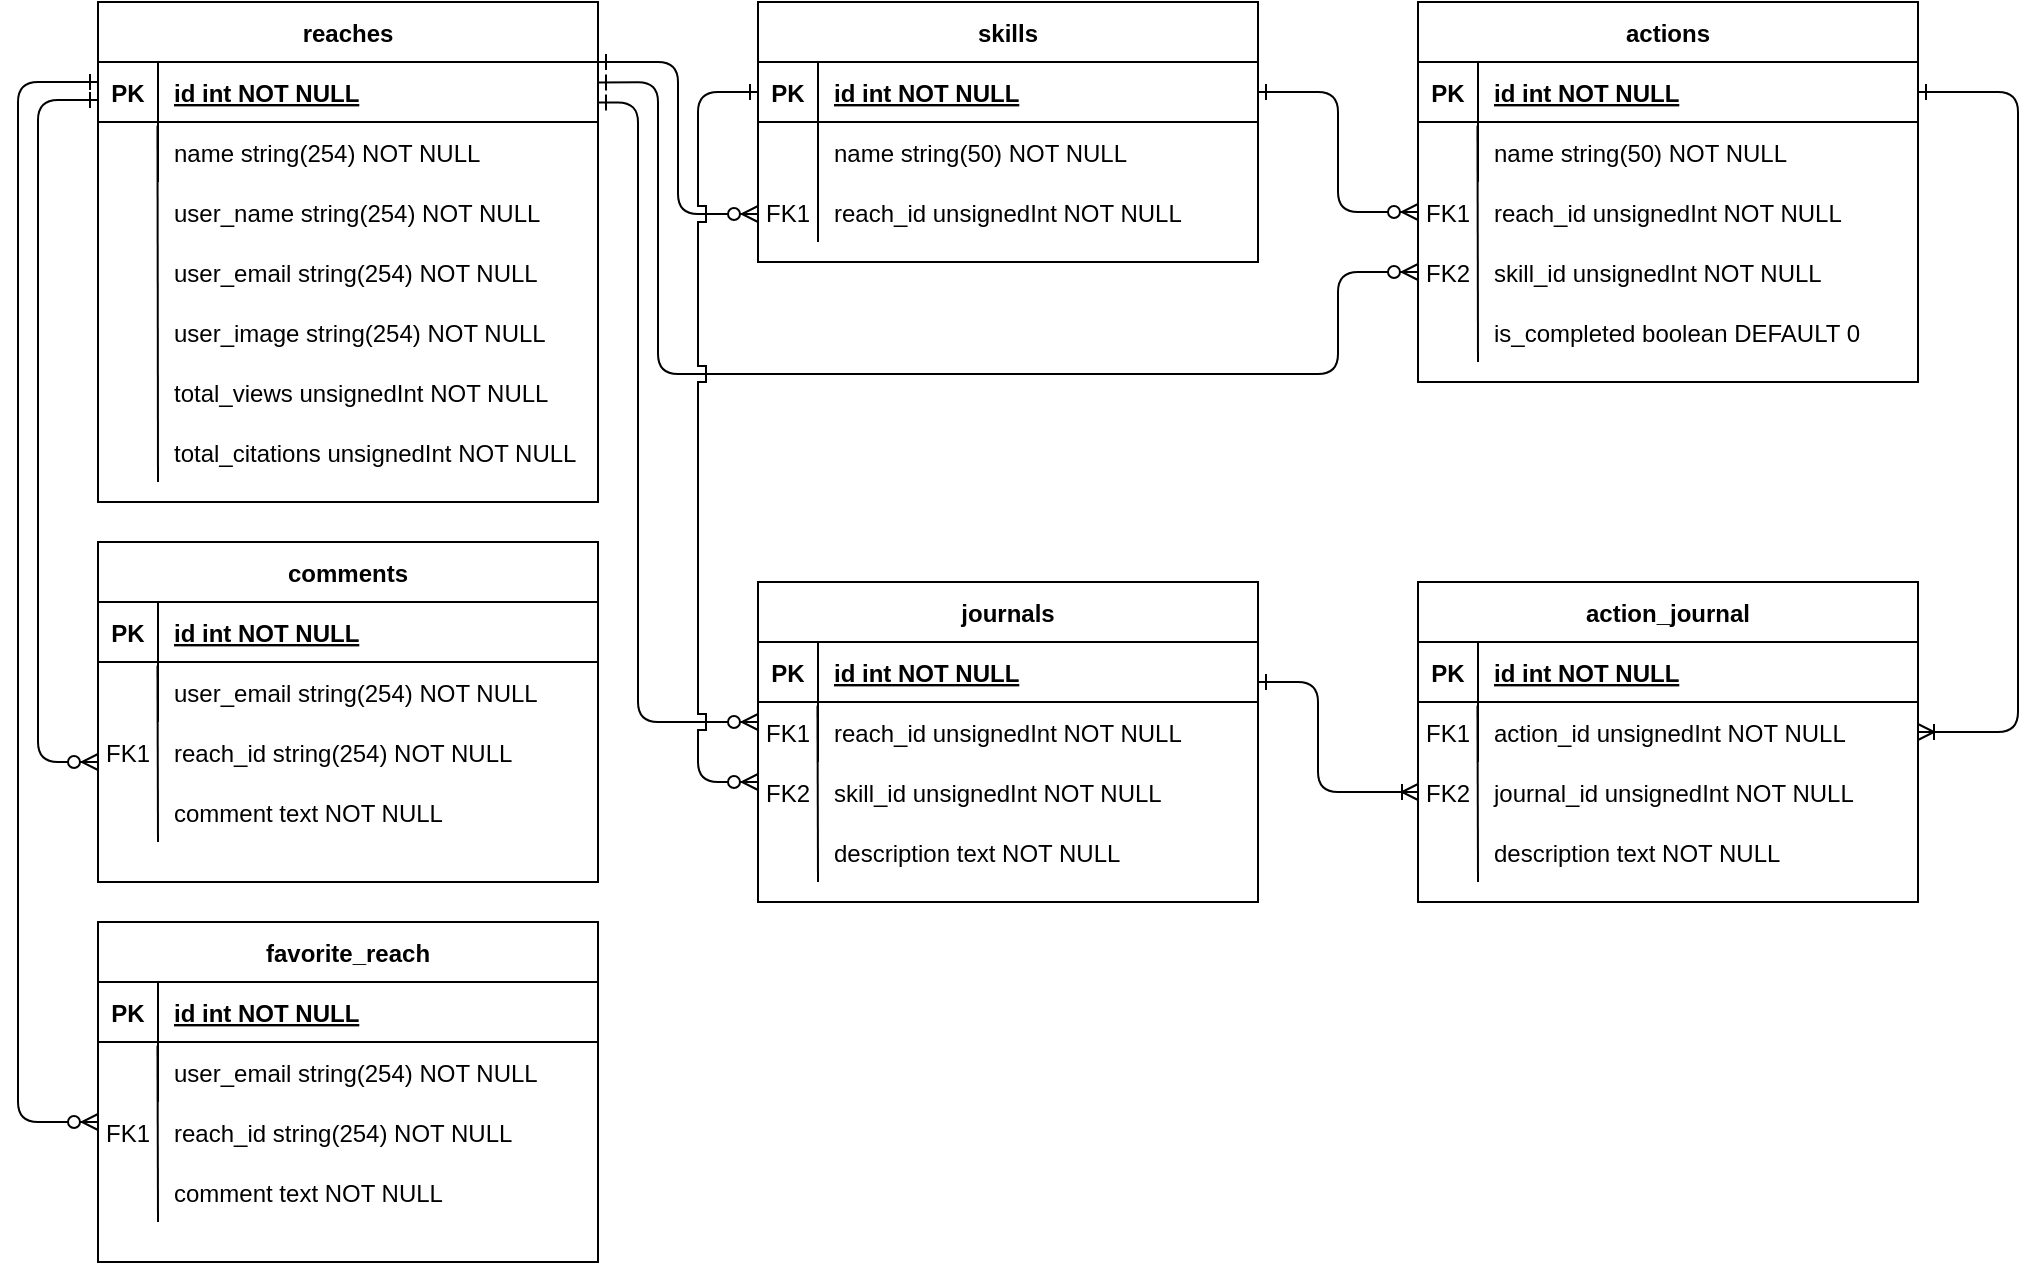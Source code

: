 <mxfile version="24.6.4" type="github">
  <diagram id="R2lEEEUBdFMjLlhIrx00" name="Page-1">
    <mxGraphModel dx="1200" dy="1643" grid="1" gridSize="10" guides="1" tooltips="1" connect="1" arrows="1" fold="1" page="1" pageScale="1" pageWidth="850" pageHeight="1100" math="0" shadow="0" extFonts="Permanent Marker^https://fonts.googleapis.com/css?family=Permanent+Marker">
      <root>
        <mxCell id="0" />
        <mxCell id="1" parent="0" />
        <mxCell id="C-vyLk0tnHw3VtMMgP7b-1" value="" style="edgeStyle=orthogonalEdgeStyle;endArrow=ERzeroToMany;startArrow=ERone;endFill=1;startFill=0;exitX=1;exitY=0;exitDx=0;exitDy=0;exitPerimeter=0;" parent="1" source="C-vyLk0tnHw3VtMMgP7b-24" edge="1">
          <mxGeometry width="100" height="100" relative="1" as="geometry">
            <mxPoint x="360" y="166" as="sourcePoint" />
            <mxPoint x="440" y="226" as="targetPoint" />
            <Array as="points">
              <mxPoint x="400" y="150" />
              <mxPoint x="400" y="226" />
            </Array>
          </mxGeometry>
        </mxCell>
        <mxCell id="C-vyLk0tnHw3VtMMgP7b-12" value="" style="edgeStyle=orthogonalEdgeStyle;endArrow=ERzeroToMany;startArrow=ERone;endFill=1;startFill=0;exitX=1;exitY=0.5;exitDx=0;exitDy=0;" parent="1" source="C-vyLk0tnHw3VtMMgP7b-3" edge="1">
          <mxGeometry width="100" height="100" relative="1" as="geometry">
            <mxPoint x="690.0" y="175.0" as="sourcePoint" />
            <mxPoint x="770" y="225" as="targetPoint" />
            <Array as="points">
              <mxPoint x="730" y="165" />
              <mxPoint x="730" y="225" />
            </Array>
          </mxGeometry>
        </mxCell>
        <mxCell id="C-vyLk0tnHw3VtMMgP7b-2" value="skills" style="shape=table;startSize=30;container=1;collapsible=1;childLayout=tableLayout;fixedRows=1;rowLines=0;fontStyle=1;align=center;resizeLast=1;" parent="1" vertex="1">
          <mxGeometry x="440" y="120" width="250" height="130" as="geometry" />
        </mxCell>
        <mxCell id="C-vyLk0tnHw3VtMMgP7b-3" value="" style="shape=partialRectangle;collapsible=0;dropTarget=0;pointerEvents=0;fillColor=none;points=[[0,0.5],[1,0.5]];portConstraint=eastwest;top=0;left=0;right=0;bottom=1;" parent="C-vyLk0tnHw3VtMMgP7b-2" vertex="1">
          <mxGeometry y="30" width="250" height="30" as="geometry" />
        </mxCell>
        <mxCell id="C-vyLk0tnHw3VtMMgP7b-4" value="PK" style="shape=partialRectangle;overflow=hidden;connectable=0;fillColor=none;top=0;left=0;bottom=0;right=0;fontStyle=1;" parent="C-vyLk0tnHw3VtMMgP7b-3" vertex="1">
          <mxGeometry width="30" height="30" as="geometry">
            <mxRectangle width="30" height="30" as="alternateBounds" />
          </mxGeometry>
        </mxCell>
        <mxCell id="C-vyLk0tnHw3VtMMgP7b-5" value="id int NOT NULL" style="shape=partialRectangle;overflow=hidden;connectable=0;fillColor=none;top=0;left=0;bottom=0;right=0;align=left;spacingLeft=6;fontStyle=5;" parent="C-vyLk0tnHw3VtMMgP7b-3" vertex="1">
          <mxGeometry x="30" width="220" height="30" as="geometry">
            <mxRectangle width="220" height="30" as="alternateBounds" />
          </mxGeometry>
        </mxCell>
        <mxCell id="C-vyLk0tnHw3VtMMgP7b-6" value="" style="shape=partialRectangle;collapsible=0;dropTarget=0;pointerEvents=0;fillColor=none;points=[[0,0.5],[1,0.5]];portConstraint=eastwest;top=0;left=0;right=0;bottom=0;" parent="C-vyLk0tnHw3VtMMgP7b-2" vertex="1">
          <mxGeometry y="60" width="250" height="30" as="geometry" />
        </mxCell>
        <mxCell id="C-vyLk0tnHw3VtMMgP7b-7" value="" style="shape=partialRectangle;overflow=hidden;connectable=0;fillColor=none;top=0;left=0;bottom=0;right=0;" parent="C-vyLk0tnHw3VtMMgP7b-6" vertex="1">
          <mxGeometry width="30" height="30" as="geometry">
            <mxRectangle width="30" height="30" as="alternateBounds" />
          </mxGeometry>
        </mxCell>
        <mxCell id="C-vyLk0tnHw3VtMMgP7b-8" value="name string(50) NOT NULL" style="shape=partialRectangle;overflow=hidden;connectable=0;fillColor=none;top=0;left=0;bottom=0;right=0;align=left;spacingLeft=6;" parent="C-vyLk0tnHw3VtMMgP7b-6" vertex="1">
          <mxGeometry x="30" width="220" height="30" as="geometry">
            <mxRectangle width="220" height="30" as="alternateBounds" />
          </mxGeometry>
        </mxCell>
        <mxCell id="C-vyLk0tnHw3VtMMgP7b-9" value="" style="shape=partialRectangle;collapsible=0;dropTarget=0;pointerEvents=0;fillColor=none;points=[[0,0.5],[1,0.5]];portConstraint=eastwest;top=0;left=0;right=0;bottom=0;" parent="C-vyLk0tnHw3VtMMgP7b-2" vertex="1">
          <mxGeometry y="90" width="250" height="30" as="geometry" />
        </mxCell>
        <mxCell id="C-vyLk0tnHw3VtMMgP7b-10" value="" style="shape=partialRectangle;overflow=hidden;connectable=0;fillColor=none;top=0;left=0;bottom=0;right=0;" parent="C-vyLk0tnHw3VtMMgP7b-9" vertex="1">
          <mxGeometry width="30" height="30" as="geometry">
            <mxRectangle width="30" height="30" as="alternateBounds" />
          </mxGeometry>
        </mxCell>
        <mxCell id="C-vyLk0tnHw3VtMMgP7b-11" value="reach_id unsignedInt NOT NULL" style="shape=partialRectangle;overflow=hidden;connectable=0;fillColor=none;top=0;left=0;bottom=0;right=0;align=left;spacingLeft=6;" parent="C-vyLk0tnHw3VtMMgP7b-9" vertex="1">
          <mxGeometry x="30" width="220" height="30" as="geometry">
            <mxRectangle width="220" height="30" as="alternateBounds" />
          </mxGeometry>
        </mxCell>
        <mxCell id="jO4dUV99TuY0_vHRossy-13" value="FK1" style="shape=partialRectangle;overflow=hidden;connectable=0;fillColor=none;top=0;left=0;bottom=0;right=0;" vertex="1" parent="1">
          <mxGeometry x="440" y="210" width="30" height="30" as="geometry">
            <mxRectangle width="30" height="30" as="alternateBounds" />
          </mxGeometry>
        </mxCell>
        <mxCell id="jO4dUV99TuY0_vHRossy-53" value="" style="group" vertex="1" connectable="0" parent="1">
          <mxGeometry x="110" y="120" width="250" height="250" as="geometry" />
        </mxCell>
        <mxCell id="C-vyLk0tnHw3VtMMgP7b-23" value="reaches" style="shape=table;startSize=30;container=1;collapsible=1;childLayout=tableLayout;fixedRows=1;rowLines=0;fontStyle=1;align=center;resizeLast=1;" parent="jO4dUV99TuY0_vHRossy-53" vertex="1">
          <mxGeometry width="250" height="250" as="geometry" />
        </mxCell>
        <mxCell id="C-vyLk0tnHw3VtMMgP7b-24" value="" style="shape=partialRectangle;collapsible=0;dropTarget=0;pointerEvents=0;fillColor=none;points=[[0,0.5],[1,0.5]];portConstraint=eastwest;top=0;left=0;right=0;bottom=1;" parent="C-vyLk0tnHw3VtMMgP7b-23" vertex="1">
          <mxGeometry y="30" width="250" height="30" as="geometry" />
        </mxCell>
        <mxCell id="C-vyLk0tnHw3VtMMgP7b-25" value="PK" style="shape=partialRectangle;overflow=hidden;connectable=0;fillColor=none;top=0;left=0;bottom=0;right=0;fontStyle=1;" parent="C-vyLk0tnHw3VtMMgP7b-24" vertex="1">
          <mxGeometry width="30" height="30" as="geometry">
            <mxRectangle width="30" height="30" as="alternateBounds" />
          </mxGeometry>
        </mxCell>
        <mxCell id="C-vyLk0tnHw3VtMMgP7b-26" value="id int NOT NULL " style="shape=partialRectangle;overflow=hidden;connectable=0;fillColor=none;top=0;left=0;bottom=0;right=0;align=left;spacingLeft=6;fontStyle=5;" parent="C-vyLk0tnHw3VtMMgP7b-24" vertex="1">
          <mxGeometry x="30" width="220" height="30" as="geometry">
            <mxRectangle width="220" height="30" as="alternateBounds" />
          </mxGeometry>
        </mxCell>
        <mxCell id="C-vyLk0tnHw3VtMMgP7b-27" value="" style="shape=partialRectangle;collapsible=0;dropTarget=0;pointerEvents=0;fillColor=none;points=[[0,0.5],[1,0.5]];portConstraint=eastwest;top=0;left=0;right=0;bottom=0;" parent="C-vyLk0tnHw3VtMMgP7b-23" vertex="1">
          <mxGeometry y="60" width="250" height="30" as="geometry" />
        </mxCell>
        <mxCell id="C-vyLk0tnHw3VtMMgP7b-28" value="" style="shape=partialRectangle;overflow=hidden;connectable=0;fillColor=none;top=0;left=0;bottom=0;right=0;" parent="C-vyLk0tnHw3VtMMgP7b-27" vertex="1">
          <mxGeometry width="30" height="30" as="geometry">
            <mxRectangle width="30" height="30" as="alternateBounds" />
          </mxGeometry>
        </mxCell>
        <mxCell id="C-vyLk0tnHw3VtMMgP7b-29" value="name string(254) NOT NULL" style="shape=partialRectangle;overflow=hidden;connectable=0;fillColor=none;top=0;left=0;bottom=0;right=0;align=left;spacingLeft=6;" parent="C-vyLk0tnHw3VtMMgP7b-27" vertex="1">
          <mxGeometry x="30" width="220" height="30" as="geometry">
            <mxRectangle width="220" height="30" as="alternateBounds" />
          </mxGeometry>
        </mxCell>
        <mxCell id="jO4dUV99TuY0_vHRossy-2" value="user_name string(254) NOT NULL" style="shape=partialRectangle;overflow=hidden;connectable=0;fillColor=none;top=0;left=0;bottom=0;right=0;align=left;spacingLeft=6;" vertex="1" parent="jO4dUV99TuY0_vHRossy-53">
          <mxGeometry x="30" y="90" width="220" height="30" as="geometry">
            <mxRectangle width="220" height="30" as="alternateBounds" />
          </mxGeometry>
        </mxCell>
        <mxCell id="jO4dUV99TuY0_vHRossy-8" value="" style="endArrow=none;html=1;rounded=0;entryX=0.119;entryY=0.064;entryDx=0;entryDy=0;entryPerimeter=0;" edge="1" parent="jO4dUV99TuY0_vHRossy-53" target="C-vyLk0tnHw3VtMMgP7b-27">
          <mxGeometry width="50" height="50" relative="1" as="geometry">
            <mxPoint x="30" y="240" as="sourcePoint" />
            <mxPoint x="40" y="75" as="targetPoint" />
          </mxGeometry>
        </mxCell>
        <mxCell id="jO4dUV99TuY0_vHRossy-9" value="user_email string(254) NOT NULL" style="shape=partialRectangle;overflow=hidden;connectable=0;fillColor=none;top=0;left=0;bottom=0;right=0;align=left;spacingLeft=6;" vertex="1" parent="jO4dUV99TuY0_vHRossy-53">
          <mxGeometry x="30" y="120" width="220" height="30" as="geometry">
            <mxRectangle width="220" height="30" as="alternateBounds" />
          </mxGeometry>
        </mxCell>
        <mxCell id="jO4dUV99TuY0_vHRossy-10" value="user_image string(254) NOT NULL" style="shape=partialRectangle;overflow=hidden;connectable=0;fillColor=none;top=0;left=0;bottom=0;right=0;align=left;spacingLeft=6;" vertex="1" parent="jO4dUV99TuY0_vHRossy-53">
          <mxGeometry x="30" y="150" width="220" height="30" as="geometry">
            <mxRectangle width="220" height="30" as="alternateBounds" />
          </mxGeometry>
        </mxCell>
        <mxCell id="jO4dUV99TuY0_vHRossy-11" value="total_views unsignedInt NOT NULL" style="shape=partialRectangle;overflow=hidden;connectable=0;fillColor=none;top=0;left=0;bottom=0;right=0;align=left;spacingLeft=6;" vertex="1" parent="jO4dUV99TuY0_vHRossy-53">
          <mxGeometry x="30" y="180" width="220" height="30" as="geometry">
            <mxRectangle width="220" height="30" as="alternateBounds" />
          </mxGeometry>
        </mxCell>
        <mxCell id="jO4dUV99TuY0_vHRossy-12" value="total_citations unsignedInt NOT NULL" style="shape=partialRectangle;overflow=hidden;connectable=0;fillColor=none;top=0;left=0;bottom=0;right=0;align=left;spacingLeft=6;" vertex="1" parent="jO4dUV99TuY0_vHRossy-53">
          <mxGeometry x="30" y="210" width="220" height="30" as="geometry">
            <mxRectangle width="220" height="30" as="alternateBounds" />
          </mxGeometry>
        </mxCell>
        <mxCell id="jO4dUV99TuY0_vHRossy-55" value="journals" style="shape=table;startSize=30;container=1;collapsible=1;childLayout=tableLayout;fixedRows=1;rowLines=0;fontStyle=1;align=center;resizeLast=1;" vertex="1" parent="1">
          <mxGeometry x="440" y="410" width="250" height="160" as="geometry" />
        </mxCell>
        <mxCell id="jO4dUV99TuY0_vHRossy-56" value="" style="shape=partialRectangle;collapsible=0;dropTarget=0;pointerEvents=0;fillColor=none;points=[[0,0.5],[1,0.5]];portConstraint=eastwest;top=0;left=0;right=0;bottom=1;" vertex="1" parent="jO4dUV99TuY0_vHRossy-55">
          <mxGeometry y="30" width="250" height="30" as="geometry" />
        </mxCell>
        <mxCell id="jO4dUV99TuY0_vHRossy-57" value="PK" style="shape=partialRectangle;overflow=hidden;connectable=0;fillColor=none;top=0;left=0;bottom=0;right=0;fontStyle=1;" vertex="1" parent="jO4dUV99TuY0_vHRossy-56">
          <mxGeometry width="30" height="30" as="geometry">
            <mxRectangle width="30" height="30" as="alternateBounds" />
          </mxGeometry>
        </mxCell>
        <mxCell id="jO4dUV99TuY0_vHRossy-58" value="id int NOT NULL " style="shape=partialRectangle;overflow=hidden;connectable=0;fillColor=none;top=0;left=0;bottom=0;right=0;align=left;spacingLeft=6;fontStyle=5;" vertex="1" parent="jO4dUV99TuY0_vHRossy-56">
          <mxGeometry x="30" width="220" height="30" as="geometry">
            <mxRectangle width="220" height="30" as="alternateBounds" />
          </mxGeometry>
        </mxCell>
        <mxCell id="jO4dUV99TuY0_vHRossy-59" value="" style="shape=partialRectangle;collapsible=0;dropTarget=0;pointerEvents=0;fillColor=none;points=[[0,0.5],[1,0.5]];portConstraint=eastwest;top=0;left=0;right=0;bottom=0;" vertex="1" parent="jO4dUV99TuY0_vHRossy-55">
          <mxGeometry y="60" width="250" height="30" as="geometry" />
        </mxCell>
        <mxCell id="jO4dUV99TuY0_vHRossy-60" value="" style="shape=partialRectangle;overflow=hidden;connectable=0;fillColor=none;top=0;left=0;bottom=0;right=0;" vertex="1" parent="jO4dUV99TuY0_vHRossy-59">
          <mxGeometry width="30" height="30" as="geometry">
            <mxRectangle width="30" height="30" as="alternateBounds" />
          </mxGeometry>
        </mxCell>
        <mxCell id="jO4dUV99TuY0_vHRossy-61" value="reach_id unsignedInt NOT NULL" style="shape=partialRectangle;overflow=hidden;connectable=0;fillColor=none;top=0;left=0;bottom=0;right=0;align=left;spacingLeft=6;" vertex="1" parent="jO4dUV99TuY0_vHRossy-59">
          <mxGeometry x="30" width="220" height="30" as="geometry">
            <mxRectangle width="220" height="30" as="alternateBounds" />
          </mxGeometry>
        </mxCell>
        <mxCell id="jO4dUV99TuY0_vHRossy-62" value="skill_id unsignedInt NOT NULL" style="shape=partialRectangle;overflow=hidden;connectable=0;fillColor=none;top=0;left=0;bottom=0;right=0;align=left;spacingLeft=6;" vertex="1" parent="1">
          <mxGeometry x="470" y="500" width="220" height="30" as="geometry">
            <mxRectangle width="220" height="30" as="alternateBounds" />
          </mxGeometry>
        </mxCell>
        <mxCell id="jO4dUV99TuY0_vHRossy-63" value="" style="endArrow=none;html=1;rounded=0;entryX=0.119;entryY=0.064;entryDx=0;entryDy=0;entryPerimeter=0;" edge="1" parent="1" target="jO4dUV99TuY0_vHRossy-59">
          <mxGeometry width="50" height="50" relative="1" as="geometry">
            <mxPoint x="470" y="560" as="sourcePoint" />
            <mxPoint x="470" y="485" as="targetPoint" />
          </mxGeometry>
        </mxCell>
        <mxCell id="jO4dUV99TuY0_vHRossy-64" value="description text NOT NULL" style="shape=partialRectangle;overflow=hidden;connectable=0;fillColor=none;top=0;left=0;bottom=0;right=0;align=left;spacingLeft=6;" vertex="1" parent="1">
          <mxGeometry x="470" y="530" width="220" height="30" as="geometry">
            <mxRectangle width="220" height="30" as="alternateBounds" />
          </mxGeometry>
        </mxCell>
        <mxCell id="jO4dUV99TuY0_vHRossy-68" value="" style="group" vertex="1" connectable="0" parent="1">
          <mxGeometry x="770" y="120" width="250" height="190" as="geometry" />
        </mxCell>
        <mxCell id="jO4dUV99TuY0_vHRossy-37" value="actions" style="shape=table;startSize=30;container=1;collapsible=1;childLayout=tableLayout;fixedRows=1;rowLines=0;fontStyle=1;align=center;resizeLast=1;" vertex="1" parent="jO4dUV99TuY0_vHRossy-68">
          <mxGeometry width="250" height="190" as="geometry" />
        </mxCell>
        <mxCell id="jO4dUV99TuY0_vHRossy-38" value="" style="shape=partialRectangle;collapsible=0;dropTarget=0;pointerEvents=0;fillColor=none;points=[[0,0.5],[1,0.5]];portConstraint=eastwest;top=0;left=0;right=0;bottom=1;" vertex="1" parent="jO4dUV99TuY0_vHRossy-37">
          <mxGeometry y="30" width="250" height="30" as="geometry" />
        </mxCell>
        <mxCell id="jO4dUV99TuY0_vHRossy-39" value="PK" style="shape=partialRectangle;overflow=hidden;connectable=0;fillColor=none;top=0;left=0;bottom=0;right=0;fontStyle=1;" vertex="1" parent="jO4dUV99TuY0_vHRossy-38">
          <mxGeometry width="30" height="30" as="geometry">
            <mxRectangle width="30" height="30" as="alternateBounds" />
          </mxGeometry>
        </mxCell>
        <mxCell id="jO4dUV99TuY0_vHRossy-40" value="id int NOT NULL " style="shape=partialRectangle;overflow=hidden;connectable=0;fillColor=none;top=0;left=0;bottom=0;right=0;align=left;spacingLeft=6;fontStyle=5;" vertex="1" parent="jO4dUV99TuY0_vHRossy-38">
          <mxGeometry x="30" width="220" height="30" as="geometry">
            <mxRectangle width="220" height="30" as="alternateBounds" />
          </mxGeometry>
        </mxCell>
        <mxCell id="jO4dUV99TuY0_vHRossy-41" value="" style="shape=partialRectangle;collapsible=0;dropTarget=0;pointerEvents=0;fillColor=none;points=[[0,0.5],[1,0.5]];portConstraint=eastwest;top=0;left=0;right=0;bottom=0;" vertex="1" parent="jO4dUV99TuY0_vHRossy-37">
          <mxGeometry y="60" width="250" height="30" as="geometry" />
        </mxCell>
        <mxCell id="jO4dUV99TuY0_vHRossy-42" value="" style="shape=partialRectangle;overflow=hidden;connectable=0;fillColor=none;top=0;left=0;bottom=0;right=0;" vertex="1" parent="jO4dUV99TuY0_vHRossy-41">
          <mxGeometry width="30" height="30" as="geometry">
            <mxRectangle width="30" height="30" as="alternateBounds" />
          </mxGeometry>
        </mxCell>
        <mxCell id="jO4dUV99TuY0_vHRossy-43" value="name string(50) NOT NULL" style="shape=partialRectangle;overflow=hidden;connectable=0;fillColor=none;top=0;left=0;bottom=0;right=0;align=left;spacingLeft=6;" vertex="1" parent="jO4dUV99TuY0_vHRossy-41">
          <mxGeometry x="30" width="220" height="30" as="geometry">
            <mxRectangle width="220" height="30" as="alternateBounds" />
          </mxGeometry>
        </mxCell>
        <mxCell id="jO4dUV99TuY0_vHRossy-44" value="reach_id unsignedInt NOT NULL" style="shape=partialRectangle;overflow=hidden;connectable=0;fillColor=none;top=0;left=0;bottom=0;right=0;align=left;spacingLeft=6;" vertex="1" parent="jO4dUV99TuY0_vHRossy-68">
          <mxGeometry x="30" y="90" width="220" height="30" as="geometry">
            <mxRectangle width="220" height="30" as="alternateBounds" />
          </mxGeometry>
        </mxCell>
        <mxCell id="jO4dUV99TuY0_vHRossy-45" value="" style="endArrow=none;html=1;rounded=0;entryX=0.119;entryY=0.064;entryDx=0;entryDy=0;entryPerimeter=0;" edge="1" parent="jO4dUV99TuY0_vHRossy-68" target="jO4dUV99TuY0_vHRossy-41">
          <mxGeometry width="50" height="50" relative="1" as="geometry">
            <mxPoint x="30" y="180" as="sourcePoint" />
            <mxPoint x="30" y="75" as="targetPoint" />
          </mxGeometry>
        </mxCell>
        <mxCell id="jO4dUV99TuY0_vHRossy-46" value="skill_id unsignedInt NOT NULL" style="shape=partialRectangle;overflow=hidden;connectable=0;fillColor=none;top=0;left=0;bottom=0;right=0;align=left;spacingLeft=6;" vertex="1" parent="jO4dUV99TuY0_vHRossy-68">
          <mxGeometry x="30" y="120" width="220" height="30" as="geometry">
            <mxRectangle width="220" height="30" as="alternateBounds" />
          </mxGeometry>
        </mxCell>
        <mxCell id="jO4dUV99TuY0_vHRossy-47" value="is_completed boolean DEFAULT 0" style="shape=partialRectangle;overflow=hidden;connectable=0;fillColor=none;top=0;left=0;bottom=0;right=0;align=left;spacingLeft=6;" vertex="1" parent="jO4dUV99TuY0_vHRossy-68">
          <mxGeometry x="30" y="150" width="220" height="30" as="geometry">
            <mxRectangle width="220" height="30" as="alternateBounds" />
          </mxGeometry>
        </mxCell>
        <mxCell id="jO4dUV99TuY0_vHRossy-69" value="FK1" style="shape=partialRectangle;overflow=hidden;connectable=0;fillColor=none;top=0;left=0;bottom=0;right=0;" vertex="1" parent="jO4dUV99TuY0_vHRossy-68">
          <mxGeometry y="90" width="30" height="30" as="geometry">
            <mxRectangle width="30" height="30" as="alternateBounds" />
          </mxGeometry>
        </mxCell>
        <mxCell id="jO4dUV99TuY0_vHRossy-70" value="FK2" style="shape=partialRectangle;overflow=hidden;connectable=0;fillColor=none;top=0;left=0;bottom=0;right=0;" vertex="1" parent="jO4dUV99TuY0_vHRossy-68">
          <mxGeometry y="120" width="30" height="30" as="geometry">
            <mxRectangle width="30" height="30" as="alternateBounds" />
          </mxGeometry>
        </mxCell>
        <mxCell id="jO4dUV99TuY0_vHRossy-72" value="" style="edgeStyle=orthogonalEdgeStyle;endArrow=ERzeroToMany;startArrow=ERone;endFill=1;startFill=0;rounded=1;jumpStyle=sharp;jumpSize=8;strokeColor=default;exitX=1;exitY=0.34;exitDx=0;exitDy=0;exitPerimeter=0;" edge="1" parent="1" source="C-vyLk0tnHw3VtMMgP7b-24">
          <mxGeometry width="100" height="100" relative="1" as="geometry">
            <mxPoint x="361" y="160" as="sourcePoint" />
            <mxPoint x="770" y="255" as="targetPoint" />
            <Array as="points">
              <mxPoint x="361" y="160" />
              <mxPoint x="390" y="160" />
              <mxPoint x="390" y="306" />
              <mxPoint x="730" y="306" />
              <mxPoint x="730" y="255" />
            </Array>
          </mxGeometry>
        </mxCell>
        <mxCell id="jO4dUV99TuY0_vHRossy-80" value="FK1" style="shape=partialRectangle;overflow=hidden;connectable=0;fillColor=none;top=0;left=0;bottom=0;right=0;" vertex="1" parent="1">
          <mxGeometry x="440" y="470" width="30" height="30" as="geometry">
            <mxRectangle width="30" height="30" as="alternateBounds" />
          </mxGeometry>
        </mxCell>
        <mxCell id="jO4dUV99TuY0_vHRossy-81" value="" style="edgeStyle=orthogonalEdgeStyle;endArrow=ERzeroToMany;startArrow=ERone;endFill=1;startFill=0;rounded=1;jumpStyle=sharp;jumpSize=8;strokeColor=default;exitX=1;exitY=0.674;exitDx=0;exitDy=0;exitPerimeter=0;" edge="1" parent="1" source="C-vyLk0tnHw3VtMMgP7b-24">
          <mxGeometry width="100" height="100" relative="1" as="geometry">
            <mxPoint x="370" y="185" as="sourcePoint" />
            <mxPoint x="440" y="480" as="targetPoint" />
            <Array as="points">
              <mxPoint x="380" y="170" />
              <mxPoint x="380" y="480" />
            </Array>
          </mxGeometry>
        </mxCell>
        <mxCell id="jO4dUV99TuY0_vHRossy-82" value="" style="edgeStyle=orthogonalEdgeStyle;endArrow=ERzeroToMany;startArrow=ERone;endFill=1;startFill=0;rounded=1;jumpStyle=sharp;jumpSize=8;strokeColor=default;exitX=0;exitY=0.5;exitDx=0;exitDy=0;" edge="1" parent="1" source="C-vyLk0tnHw3VtMMgP7b-3">
          <mxGeometry width="100" height="100" relative="1" as="geometry">
            <mxPoint x="360" y="200" as="sourcePoint" />
            <mxPoint x="440" y="510" as="targetPoint" />
            <Array as="points">
              <mxPoint x="410" y="165" />
              <mxPoint x="410" y="510" />
            </Array>
          </mxGeometry>
        </mxCell>
        <mxCell id="jO4dUV99TuY0_vHRossy-83" value="FK2" style="shape=partialRectangle;overflow=hidden;connectable=0;fillColor=none;top=0;left=0;bottom=0;right=0;" vertex="1" parent="1">
          <mxGeometry x="440" y="500" width="30" height="30" as="geometry">
            <mxRectangle width="30" height="30" as="alternateBounds" />
          </mxGeometry>
        </mxCell>
        <mxCell id="jO4dUV99TuY0_vHRossy-84" value="action_journal" style="shape=table;startSize=30;container=1;collapsible=1;childLayout=tableLayout;fixedRows=1;rowLines=0;fontStyle=1;align=center;resizeLast=1;" vertex="1" parent="1">
          <mxGeometry x="770" y="410" width="250" height="160" as="geometry" />
        </mxCell>
        <mxCell id="jO4dUV99TuY0_vHRossy-85" value="" style="shape=partialRectangle;collapsible=0;dropTarget=0;pointerEvents=0;fillColor=none;points=[[0,0.5],[1,0.5]];portConstraint=eastwest;top=0;left=0;right=0;bottom=1;" vertex="1" parent="jO4dUV99TuY0_vHRossy-84">
          <mxGeometry y="30" width="250" height="30" as="geometry" />
        </mxCell>
        <mxCell id="jO4dUV99TuY0_vHRossy-86" value="PK" style="shape=partialRectangle;overflow=hidden;connectable=0;fillColor=none;top=0;left=0;bottom=0;right=0;fontStyle=1;" vertex="1" parent="jO4dUV99TuY0_vHRossy-85">
          <mxGeometry width="30" height="30" as="geometry">
            <mxRectangle width="30" height="30" as="alternateBounds" />
          </mxGeometry>
        </mxCell>
        <mxCell id="jO4dUV99TuY0_vHRossy-87" value="id int NOT NULL " style="shape=partialRectangle;overflow=hidden;connectable=0;fillColor=none;top=0;left=0;bottom=0;right=0;align=left;spacingLeft=6;fontStyle=5;" vertex="1" parent="jO4dUV99TuY0_vHRossy-85">
          <mxGeometry x="30" width="220" height="30" as="geometry">
            <mxRectangle width="220" height="30" as="alternateBounds" />
          </mxGeometry>
        </mxCell>
        <mxCell id="jO4dUV99TuY0_vHRossy-88" value="" style="shape=partialRectangle;collapsible=0;dropTarget=0;pointerEvents=0;fillColor=none;points=[[0,0.5],[1,0.5]];portConstraint=eastwest;top=0;left=0;right=0;bottom=0;" vertex="1" parent="jO4dUV99TuY0_vHRossy-84">
          <mxGeometry y="60" width="250" height="30" as="geometry" />
        </mxCell>
        <mxCell id="jO4dUV99TuY0_vHRossy-89" value="" style="shape=partialRectangle;overflow=hidden;connectable=0;fillColor=none;top=0;left=0;bottom=0;right=0;" vertex="1" parent="jO4dUV99TuY0_vHRossy-88">
          <mxGeometry width="30" height="30" as="geometry">
            <mxRectangle width="30" height="30" as="alternateBounds" />
          </mxGeometry>
        </mxCell>
        <mxCell id="jO4dUV99TuY0_vHRossy-90" value="action_id unsignedInt NOT NULL" style="shape=partialRectangle;overflow=hidden;connectable=0;fillColor=none;top=0;left=0;bottom=0;right=0;align=left;spacingLeft=6;" vertex="1" parent="jO4dUV99TuY0_vHRossy-88">
          <mxGeometry x="30" width="220" height="30" as="geometry">
            <mxRectangle width="220" height="30" as="alternateBounds" />
          </mxGeometry>
        </mxCell>
        <mxCell id="jO4dUV99TuY0_vHRossy-91" value="journal_id unsignedInt NOT NULL" style="shape=partialRectangle;overflow=hidden;connectable=0;fillColor=none;top=0;left=0;bottom=0;right=0;align=left;spacingLeft=6;" vertex="1" parent="1">
          <mxGeometry x="800" y="500" width="220" height="30" as="geometry">
            <mxRectangle width="220" height="30" as="alternateBounds" />
          </mxGeometry>
        </mxCell>
        <mxCell id="jO4dUV99TuY0_vHRossy-92" value="" style="endArrow=none;html=1;rounded=0;entryX=0.119;entryY=0.064;entryDx=0;entryDy=0;entryPerimeter=0;" edge="1" parent="1" target="jO4dUV99TuY0_vHRossy-88">
          <mxGeometry width="50" height="50" relative="1" as="geometry">
            <mxPoint x="800" y="560" as="sourcePoint" />
            <mxPoint x="800" y="485" as="targetPoint" />
          </mxGeometry>
        </mxCell>
        <mxCell id="jO4dUV99TuY0_vHRossy-93" value="description text NOT NULL" style="shape=partialRectangle;overflow=hidden;connectable=0;fillColor=none;top=0;left=0;bottom=0;right=0;align=left;spacingLeft=6;" vertex="1" parent="1">
          <mxGeometry x="800" y="530" width="220" height="30" as="geometry">
            <mxRectangle width="220" height="30" as="alternateBounds" />
          </mxGeometry>
        </mxCell>
        <mxCell id="jO4dUV99TuY0_vHRossy-94" value="FK1" style="shape=partialRectangle;overflow=hidden;connectable=0;fillColor=none;top=0;left=0;bottom=0;right=0;" vertex="1" parent="1">
          <mxGeometry x="770" y="470" width="30" height="30" as="geometry">
            <mxRectangle width="30" height="30" as="alternateBounds" />
          </mxGeometry>
        </mxCell>
        <mxCell id="jO4dUV99TuY0_vHRossy-95" value="FK2" style="shape=partialRectangle;overflow=hidden;connectable=0;fillColor=none;top=0;left=0;bottom=0;right=0;" vertex="1" parent="1">
          <mxGeometry x="770" y="500" width="30" height="30" as="geometry">
            <mxRectangle width="30" height="30" as="alternateBounds" />
          </mxGeometry>
        </mxCell>
        <mxCell id="jO4dUV99TuY0_vHRossy-98" value="" style="edgeStyle=orthogonalEdgeStyle;endArrow=ERoneToMany;startArrow=ERone;endFill=0;startFill=0;rounded=1;jumpStyle=sharp;jumpSize=8;strokeColor=default;" edge="1" parent="1">
          <mxGeometry width="100" height="100" relative="1" as="geometry">
            <mxPoint x="690" y="460" as="sourcePoint" />
            <mxPoint x="770" y="515" as="targetPoint" />
            <Array as="points">
              <mxPoint x="690" y="460" />
              <mxPoint x="720" y="460" />
              <mxPoint x="720" y="515" />
            </Array>
          </mxGeometry>
        </mxCell>
        <mxCell id="jO4dUV99TuY0_vHRossy-99" value="" style="edgeStyle=orthogonalEdgeStyle;endArrow=ERoneToMany;startArrow=ERone;endFill=0;startFill=0;rounded=1;jumpStyle=sharp;jumpSize=8;strokeColor=default;exitX=1;exitY=0.5;exitDx=0;exitDy=0;" edge="1" parent="1" source="jO4dUV99TuY0_vHRossy-38">
          <mxGeometry width="100" height="100" relative="1" as="geometry">
            <mxPoint x="880" y="340" as="sourcePoint" />
            <mxPoint x="1020" y="485" as="targetPoint" />
            <Array as="points">
              <mxPoint x="1070" y="165" />
              <mxPoint x="1070" y="485" />
            </Array>
          </mxGeometry>
        </mxCell>
        <mxCell id="jO4dUV99TuY0_vHRossy-115" value="comments" style="shape=table;startSize=30;container=1;collapsible=1;childLayout=tableLayout;fixedRows=1;rowLines=0;fontStyle=1;align=center;resizeLast=1;" vertex="1" parent="1">
          <mxGeometry x="110" y="390" width="250" height="170" as="geometry" />
        </mxCell>
        <mxCell id="jO4dUV99TuY0_vHRossy-116" value="" style="shape=partialRectangle;collapsible=0;dropTarget=0;pointerEvents=0;fillColor=none;points=[[0,0.5],[1,0.5]];portConstraint=eastwest;top=0;left=0;right=0;bottom=1;" vertex="1" parent="jO4dUV99TuY0_vHRossy-115">
          <mxGeometry y="30" width="250" height="30" as="geometry" />
        </mxCell>
        <mxCell id="jO4dUV99TuY0_vHRossy-117" value="PK" style="shape=partialRectangle;overflow=hidden;connectable=0;fillColor=none;top=0;left=0;bottom=0;right=0;fontStyle=1;" vertex="1" parent="jO4dUV99TuY0_vHRossy-116">
          <mxGeometry width="30" height="30" as="geometry">
            <mxRectangle width="30" height="30" as="alternateBounds" />
          </mxGeometry>
        </mxCell>
        <mxCell id="jO4dUV99TuY0_vHRossy-118" value="id int NOT NULL " style="shape=partialRectangle;overflow=hidden;connectable=0;fillColor=none;top=0;left=0;bottom=0;right=0;align=left;spacingLeft=6;fontStyle=5;" vertex="1" parent="jO4dUV99TuY0_vHRossy-116">
          <mxGeometry x="30" width="220" height="30" as="geometry">
            <mxRectangle width="220" height="30" as="alternateBounds" />
          </mxGeometry>
        </mxCell>
        <mxCell id="jO4dUV99TuY0_vHRossy-119" value="" style="shape=partialRectangle;collapsible=0;dropTarget=0;pointerEvents=0;fillColor=none;points=[[0,0.5],[1,0.5]];portConstraint=eastwest;top=0;left=0;right=0;bottom=0;" vertex="1" parent="jO4dUV99TuY0_vHRossy-115">
          <mxGeometry y="60" width="250" height="30" as="geometry" />
        </mxCell>
        <mxCell id="jO4dUV99TuY0_vHRossy-120" value="" style="shape=partialRectangle;overflow=hidden;connectable=0;fillColor=none;top=0;left=0;bottom=0;right=0;" vertex="1" parent="jO4dUV99TuY0_vHRossy-119">
          <mxGeometry width="30" height="30" as="geometry">
            <mxRectangle width="30" height="30" as="alternateBounds" />
          </mxGeometry>
        </mxCell>
        <mxCell id="jO4dUV99TuY0_vHRossy-121" value="user_email string(254) NOT NULL" style="shape=partialRectangle;overflow=hidden;connectable=0;fillColor=none;top=0;left=0;bottom=0;right=0;align=left;spacingLeft=6;" vertex="1" parent="jO4dUV99TuY0_vHRossy-119">
          <mxGeometry x="30" width="220" height="30" as="geometry">
            <mxRectangle width="220" height="30" as="alternateBounds" />
          </mxGeometry>
        </mxCell>
        <mxCell id="jO4dUV99TuY0_vHRossy-122" value="reach_id string(254) NOT NULL" style="shape=partialRectangle;overflow=hidden;connectable=0;fillColor=none;top=0;left=0;bottom=0;right=0;align=left;spacingLeft=6;" vertex="1" parent="1">
          <mxGeometry x="140" y="480" width="220" height="30" as="geometry">
            <mxRectangle width="220" height="30" as="alternateBounds" />
          </mxGeometry>
        </mxCell>
        <mxCell id="jO4dUV99TuY0_vHRossy-123" value="" style="endArrow=none;html=1;rounded=0;entryX=0.119;entryY=0.064;entryDx=0;entryDy=0;entryPerimeter=0;" edge="1" parent="1" target="jO4dUV99TuY0_vHRossy-119">
          <mxGeometry width="50" height="50" relative="1" as="geometry">
            <mxPoint x="140" y="540" as="sourcePoint" />
            <mxPoint x="150" y="465" as="targetPoint" />
          </mxGeometry>
        </mxCell>
        <mxCell id="jO4dUV99TuY0_vHRossy-124" value="comment text NOT NULL" style="shape=partialRectangle;overflow=hidden;connectable=0;fillColor=none;top=0;left=0;bottom=0;right=0;align=left;spacingLeft=6;" vertex="1" parent="1">
          <mxGeometry x="140" y="510" width="220" height="30" as="geometry">
            <mxRectangle width="220" height="30" as="alternateBounds" />
          </mxGeometry>
        </mxCell>
        <mxCell id="jO4dUV99TuY0_vHRossy-128" value="" style="edgeStyle=orthogonalEdgeStyle;endArrow=ERzeroToMany;startArrow=ERone;endFill=1;startFill=0;rounded=1;jumpStyle=sharp;jumpSize=8;strokeColor=default;exitX=0;exitY=0.5;exitDx=0;exitDy=0;" edge="1" parent="1">
          <mxGeometry width="100" height="100" relative="1" as="geometry">
            <mxPoint x="110" y="169" as="sourcePoint" />
            <mxPoint x="110" y="500" as="targetPoint" />
            <Array as="points">
              <mxPoint x="80" y="169" />
              <mxPoint x="80" y="500" />
            </Array>
          </mxGeometry>
        </mxCell>
        <mxCell id="jO4dUV99TuY0_vHRossy-129" value="FK1" style="shape=partialRectangle;overflow=hidden;connectable=0;fillColor=none;top=0;left=0;bottom=0;right=0;" vertex="1" parent="1">
          <mxGeometry x="110" y="480" width="30" height="30" as="geometry">
            <mxRectangle width="30" height="30" as="alternateBounds" />
          </mxGeometry>
        </mxCell>
        <mxCell id="jO4dUV99TuY0_vHRossy-140" value="favorite_reach" style="shape=table;startSize=30;container=1;collapsible=1;childLayout=tableLayout;fixedRows=1;rowLines=0;fontStyle=1;align=center;resizeLast=1;" vertex="1" parent="1">
          <mxGeometry x="110" y="580" width="250" height="170" as="geometry" />
        </mxCell>
        <mxCell id="jO4dUV99TuY0_vHRossy-141" value="" style="shape=partialRectangle;collapsible=0;dropTarget=0;pointerEvents=0;fillColor=none;points=[[0,0.5],[1,0.5]];portConstraint=eastwest;top=0;left=0;right=0;bottom=1;" vertex="1" parent="jO4dUV99TuY0_vHRossy-140">
          <mxGeometry y="30" width="250" height="30" as="geometry" />
        </mxCell>
        <mxCell id="jO4dUV99TuY0_vHRossy-142" value="PK" style="shape=partialRectangle;overflow=hidden;connectable=0;fillColor=none;top=0;left=0;bottom=0;right=0;fontStyle=1;" vertex="1" parent="jO4dUV99TuY0_vHRossy-141">
          <mxGeometry width="30" height="30" as="geometry">
            <mxRectangle width="30" height="30" as="alternateBounds" />
          </mxGeometry>
        </mxCell>
        <mxCell id="jO4dUV99TuY0_vHRossy-143" value="id int NOT NULL " style="shape=partialRectangle;overflow=hidden;connectable=0;fillColor=none;top=0;left=0;bottom=0;right=0;align=left;spacingLeft=6;fontStyle=5;" vertex="1" parent="jO4dUV99TuY0_vHRossy-141">
          <mxGeometry x="30" width="220" height="30" as="geometry">
            <mxRectangle width="220" height="30" as="alternateBounds" />
          </mxGeometry>
        </mxCell>
        <mxCell id="jO4dUV99TuY0_vHRossy-144" value="" style="shape=partialRectangle;collapsible=0;dropTarget=0;pointerEvents=0;fillColor=none;points=[[0,0.5],[1,0.5]];portConstraint=eastwest;top=0;left=0;right=0;bottom=0;" vertex="1" parent="jO4dUV99TuY0_vHRossy-140">
          <mxGeometry y="60" width="250" height="30" as="geometry" />
        </mxCell>
        <mxCell id="jO4dUV99TuY0_vHRossy-145" value="" style="shape=partialRectangle;overflow=hidden;connectable=0;fillColor=none;top=0;left=0;bottom=0;right=0;" vertex="1" parent="jO4dUV99TuY0_vHRossy-144">
          <mxGeometry width="30" height="30" as="geometry">
            <mxRectangle width="30" height="30" as="alternateBounds" />
          </mxGeometry>
        </mxCell>
        <mxCell id="jO4dUV99TuY0_vHRossy-146" value="user_email string(254) NOT NULL" style="shape=partialRectangle;overflow=hidden;connectable=0;fillColor=none;top=0;left=0;bottom=0;right=0;align=left;spacingLeft=6;" vertex="1" parent="jO4dUV99TuY0_vHRossy-144">
          <mxGeometry x="30" width="220" height="30" as="geometry">
            <mxRectangle width="220" height="30" as="alternateBounds" />
          </mxGeometry>
        </mxCell>
        <mxCell id="jO4dUV99TuY0_vHRossy-147" value="reach_id string(254) NOT NULL" style="shape=partialRectangle;overflow=hidden;connectable=0;fillColor=none;top=0;left=0;bottom=0;right=0;align=left;spacingLeft=6;" vertex="1" parent="1">
          <mxGeometry x="140" y="670" width="220" height="30" as="geometry">
            <mxRectangle width="220" height="30" as="alternateBounds" />
          </mxGeometry>
        </mxCell>
        <mxCell id="jO4dUV99TuY0_vHRossy-148" value="" style="endArrow=none;html=1;rounded=0;entryX=0.119;entryY=0.064;entryDx=0;entryDy=0;entryPerimeter=0;" edge="1" parent="1" target="jO4dUV99TuY0_vHRossy-144">
          <mxGeometry width="50" height="50" relative="1" as="geometry">
            <mxPoint x="140" y="730" as="sourcePoint" />
            <mxPoint x="150" y="655" as="targetPoint" />
          </mxGeometry>
        </mxCell>
        <mxCell id="jO4dUV99TuY0_vHRossy-149" value="comment text NOT NULL" style="shape=partialRectangle;overflow=hidden;connectable=0;fillColor=none;top=0;left=0;bottom=0;right=0;align=left;spacingLeft=6;" vertex="1" parent="1">
          <mxGeometry x="140" y="700" width="220" height="30" as="geometry">
            <mxRectangle width="220" height="30" as="alternateBounds" />
          </mxGeometry>
        </mxCell>
        <mxCell id="jO4dUV99TuY0_vHRossy-150" value="FK1" style="shape=partialRectangle;overflow=hidden;connectable=0;fillColor=none;top=0;left=0;bottom=0;right=0;" vertex="1" parent="1">
          <mxGeometry x="110" y="670" width="30" height="30" as="geometry">
            <mxRectangle width="30" height="30" as="alternateBounds" />
          </mxGeometry>
        </mxCell>
        <mxCell id="jO4dUV99TuY0_vHRossy-151" value="" style="edgeStyle=orthogonalEdgeStyle;endArrow=ERzeroToMany;startArrow=ERone;endFill=1;startFill=0;rounded=1;jumpStyle=sharp;jumpSize=8;strokeColor=default;exitX=0;exitY=0.5;exitDx=0;exitDy=0;" edge="1" parent="1">
          <mxGeometry width="100" height="100" relative="1" as="geometry">
            <mxPoint x="110" y="160" as="sourcePoint" />
            <mxPoint x="110" y="680" as="targetPoint" />
            <Array as="points">
              <mxPoint x="70" y="160" />
              <mxPoint x="70" y="680" />
            </Array>
          </mxGeometry>
        </mxCell>
      </root>
    </mxGraphModel>
  </diagram>
</mxfile>
